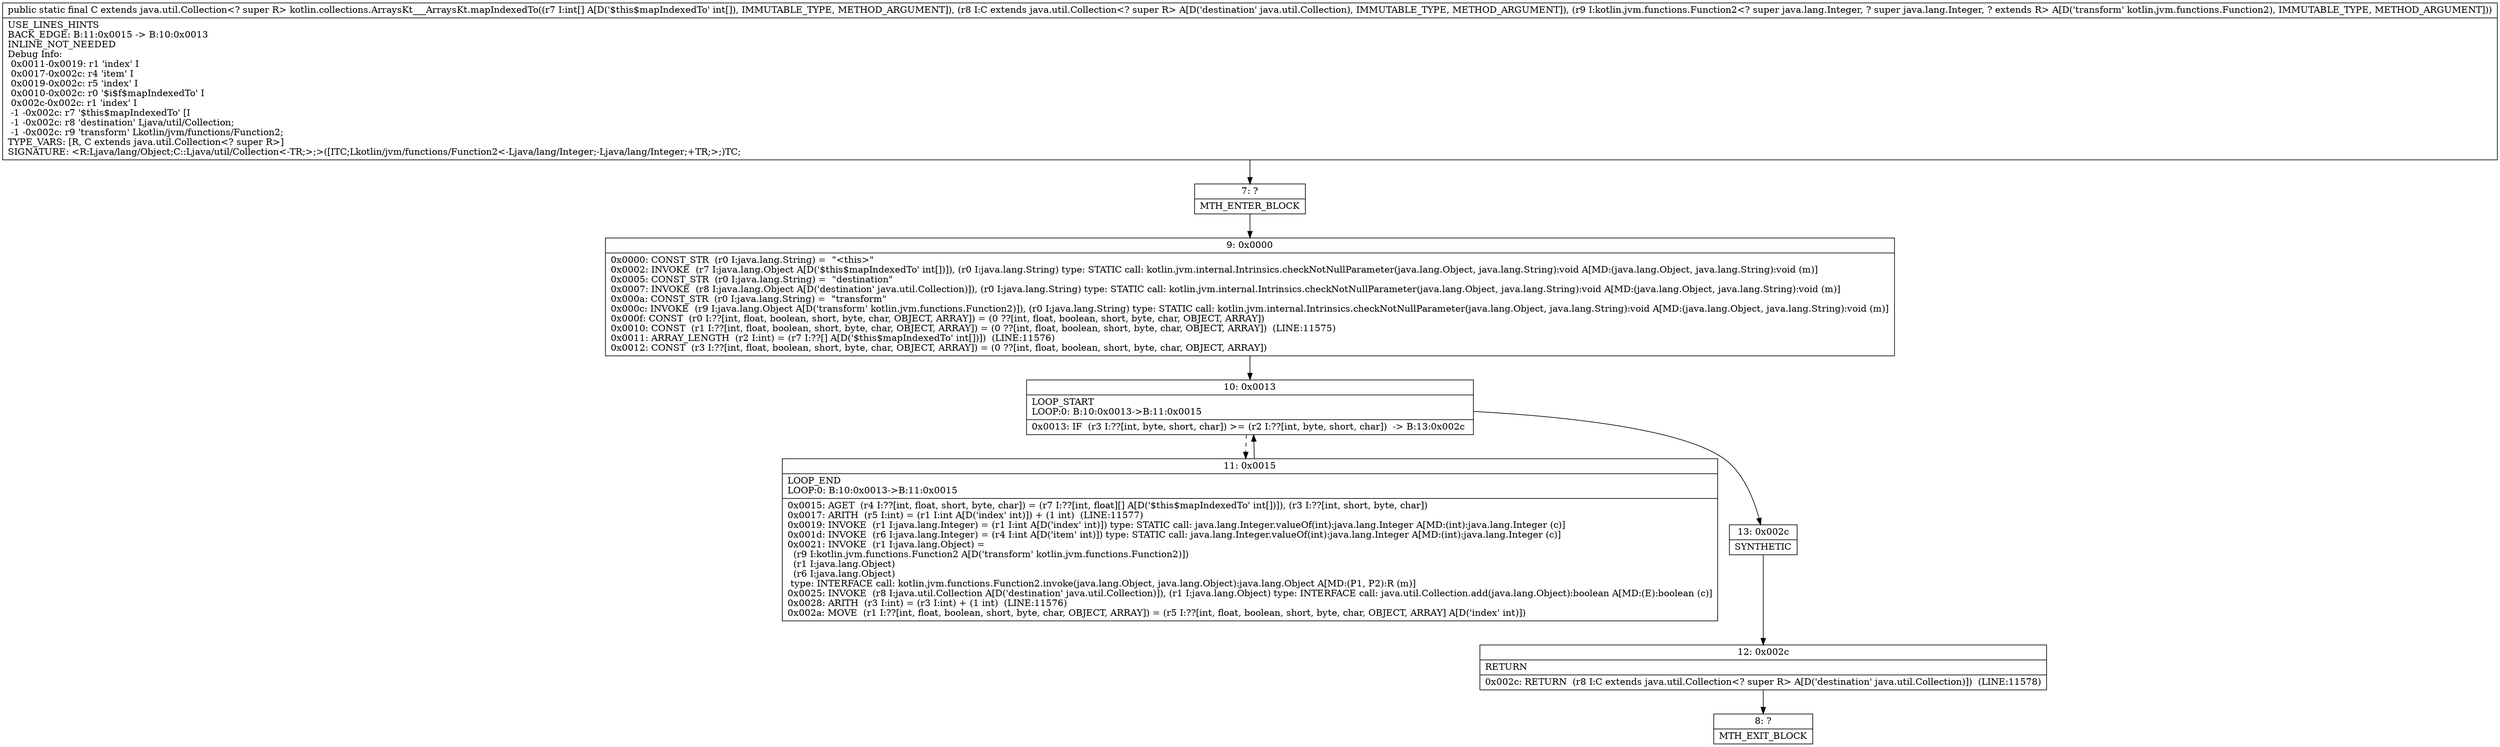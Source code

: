 digraph "CFG forkotlin.collections.ArraysKt___ArraysKt.mapIndexedTo([ILjava\/util\/Collection;Lkotlin\/jvm\/functions\/Function2;)Ljava\/util\/Collection;" {
Node_7 [shape=record,label="{7\:\ ?|MTH_ENTER_BLOCK\l}"];
Node_9 [shape=record,label="{9\:\ 0x0000|0x0000: CONST_STR  (r0 I:java.lang.String) =  \"\<this\>\" \l0x0002: INVOKE  (r7 I:java.lang.Object A[D('$this$mapIndexedTo' int[])]), (r0 I:java.lang.String) type: STATIC call: kotlin.jvm.internal.Intrinsics.checkNotNullParameter(java.lang.Object, java.lang.String):void A[MD:(java.lang.Object, java.lang.String):void (m)]\l0x0005: CONST_STR  (r0 I:java.lang.String) =  \"destination\" \l0x0007: INVOKE  (r8 I:java.lang.Object A[D('destination' java.util.Collection)]), (r0 I:java.lang.String) type: STATIC call: kotlin.jvm.internal.Intrinsics.checkNotNullParameter(java.lang.Object, java.lang.String):void A[MD:(java.lang.Object, java.lang.String):void (m)]\l0x000a: CONST_STR  (r0 I:java.lang.String) =  \"transform\" \l0x000c: INVOKE  (r9 I:java.lang.Object A[D('transform' kotlin.jvm.functions.Function2)]), (r0 I:java.lang.String) type: STATIC call: kotlin.jvm.internal.Intrinsics.checkNotNullParameter(java.lang.Object, java.lang.String):void A[MD:(java.lang.Object, java.lang.String):void (m)]\l0x000f: CONST  (r0 I:??[int, float, boolean, short, byte, char, OBJECT, ARRAY]) = (0 ??[int, float, boolean, short, byte, char, OBJECT, ARRAY]) \l0x0010: CONST  (r1 I:??[int, float, boolean, short, byte, char, OBJECT, ARRAY]) = (0 ??[int, float, boolean, short, byte, char, OBJECT, ARRAY])  (LINE:11575)\l0x0011: ARRAY_LENGTH  (r2 I:int) = (r7 I:??[] A[D('$this$mapIndexedTo' int[])])  (LINE:11576)\l0x0012: CONST  (r3 I:??[int, float, boolean, short, byte, char, OBJECT, ARRAY]) = (0 ??[int, float, boolean, short, byte, char, OBJECT, ARRAY]) \l}"];
Node_10 [shape=record,label="{10\:\ 0x0013|LOOP_START\lLOOP:0: B:10:0x0013\-\>B:11:0x0015\l|0x0013: IF  (r3 I:??[int, byte, short, char]) \>= (r2 I:??[int, byte, short, char])  \-\> B:13:0x002c \l}"];
Node_11 [shape=record,label="{11\:\ 0x0015|LOOP_END\lLOOP:0: B:10:0x0013\-\>B:11:0x0015\l|0x0015: AGET  (r4 I:??[int, float, short, byte, char]) = (r7 I:??[int, float][] A[D('$this$mapIndexedTo' int[])]), (r3 I:??[int, short, byte, char]) \l0x0017: ARITH  (r5 I:int) = (r1 I:int A[D('index' int)]) + (1 int)  (LINE:11577)\l0x0019: INVOKE  (r1 I:java.lang.Integer) = (r1 I:int A[D('index' int)]) type: STATIC call: java.lang.Integer.valueOf(int):java.lang.Integer A[MD:(int):java.lang.Integer (c)]\l0x001d: INVOKE  (r6 I:java.lang.Integer) = (r4 I:int A[D('item' int)]) type: STATIC call: java.lang.Integer.valueOf(int):java.lang.Integer A[MD:(int):java.lang.Integer (c)]\l0x0021: INVOKE  (r1 I:java.lang.Object) = \l  (r9 I:kotlin.jvm.functions.Function2 A[D('transform' kotlin.jvm.functions.Function2)])\l  (r1 I:java.lang.Object)\l  (r6 I:java.lang.Object)\l type: INTERFACE call: kotlin.jvm.functions.Function2.invoke(java.lang.Object, java.lang.Object):java.lang.Object A[MD:(P1, P2):R (m)]\l0x0025: INVOKE  (r8 I:java.util.Collection A[D('destination' java.util.Collection)]), (r1 I:java.lang.Object) type: INTERFACE call: java.util.Collection.add(java.lang.Object):boolean A[MD:(E):boolean (c)]\l0x0028: ARITH  (r3 I:int) = (r3 I:int) + (1 int)  (LINE:11576)\l0x002a: MOVE  (r1 I:??[int, float, boolean, short, byte, char, OBJECT, ARRAY]) = (r5 I:??[int, float, boolean, short, byte, char, OBJECT, ARRAY] A[D('index' int)]) \l}"];
Node_13 [shape=record,label="{13\:\ 0x002c|SYNTHETIC\l}"];
Node_12 [shape=record,label="{12\:\ 0x002c|RETURN\l|0x002c: RETURN  (r8 I:C extends java.util.Collection\<? super R\> A[D('destination' java.util.Collection)])  (LINE:11578)\l}"];
Node_8 [shape=record,label="{8\:\ ?|MTH_EXIT_BLOCK\l}"];
MethodNode[shape=record,label="{public static final C extends java.util.Collection\<? super R\> kotlin.collections.ArraysKt___ArraysKt.mapIndexedTo((r7 I:int[] A[D('$this$mapIndexedTo' int[]), IMMUTABLE_TYPE, METHOD_ARGUMENT]), (r8 I:C extends java.util.Collection\<? super R\> A[D('destination' java.util.Collection), IMMUTABLE_TYPE, METHOD_ARGUMENT]), (r9 I:kotlin.jvm.functions.Function2\<? super java.lang.Integer, ? super java.lang.Integer, ? extends R\> A[D('transform' kotlin.jvm.functions.Function2), IMMUTABLE_TYPE, METHOD_ARGUMENT]))  | USE_LINES_HINTS\lBACK_EDGE: B:11:0x0015 \-\> B:10:0x0013\lINLINE_NOT_NEEDED\lDebug Info:\l  0x0011\-0x0019: r1 'index' I\l  0x0017\-0x002c: r4 'item' I\l  0x0019\-0x002c: r5 'index' I\l  0x0010\-0x002c: r0 '$i$f$mapIndexedTo' I\l  0x002c\-0x002c: r1 'index' I\l  \-1 \-0x002c: r7 '$this$mapIndexedTo' [I\l  \-1 \-0x002c: r8 'destination' Ljava\/util\/Collection;\l  \-1 \-0x002c: r9 'transform' Lkotlin\/jvm\/functions\/Function2;\lTYPE_VARS: [R, C extends java.util.Collection\<? super R\>]\lSIGNATURE: \<R:Ljava\/lang\/Object;C::Ljava\/util\/Collection\<\-TR;\>;\>([ITC;Lkotlin\/jvm\/functions\/Function2\<\-Ljava\/lang\/Integer;\-Ljava\/lang\/Integer;+TR;\>;)TC;\l}"];
MethodNode -> Node_7;Node_7 -> Node_9;
Node_9 -> Node_10;
Node_10 -> Node_11[style=dashed];
Node_10 -> Node_13;
Node_11 -> Node_10;
Node_13 -> Node_12;
Node_12 -> Node_8;
}

